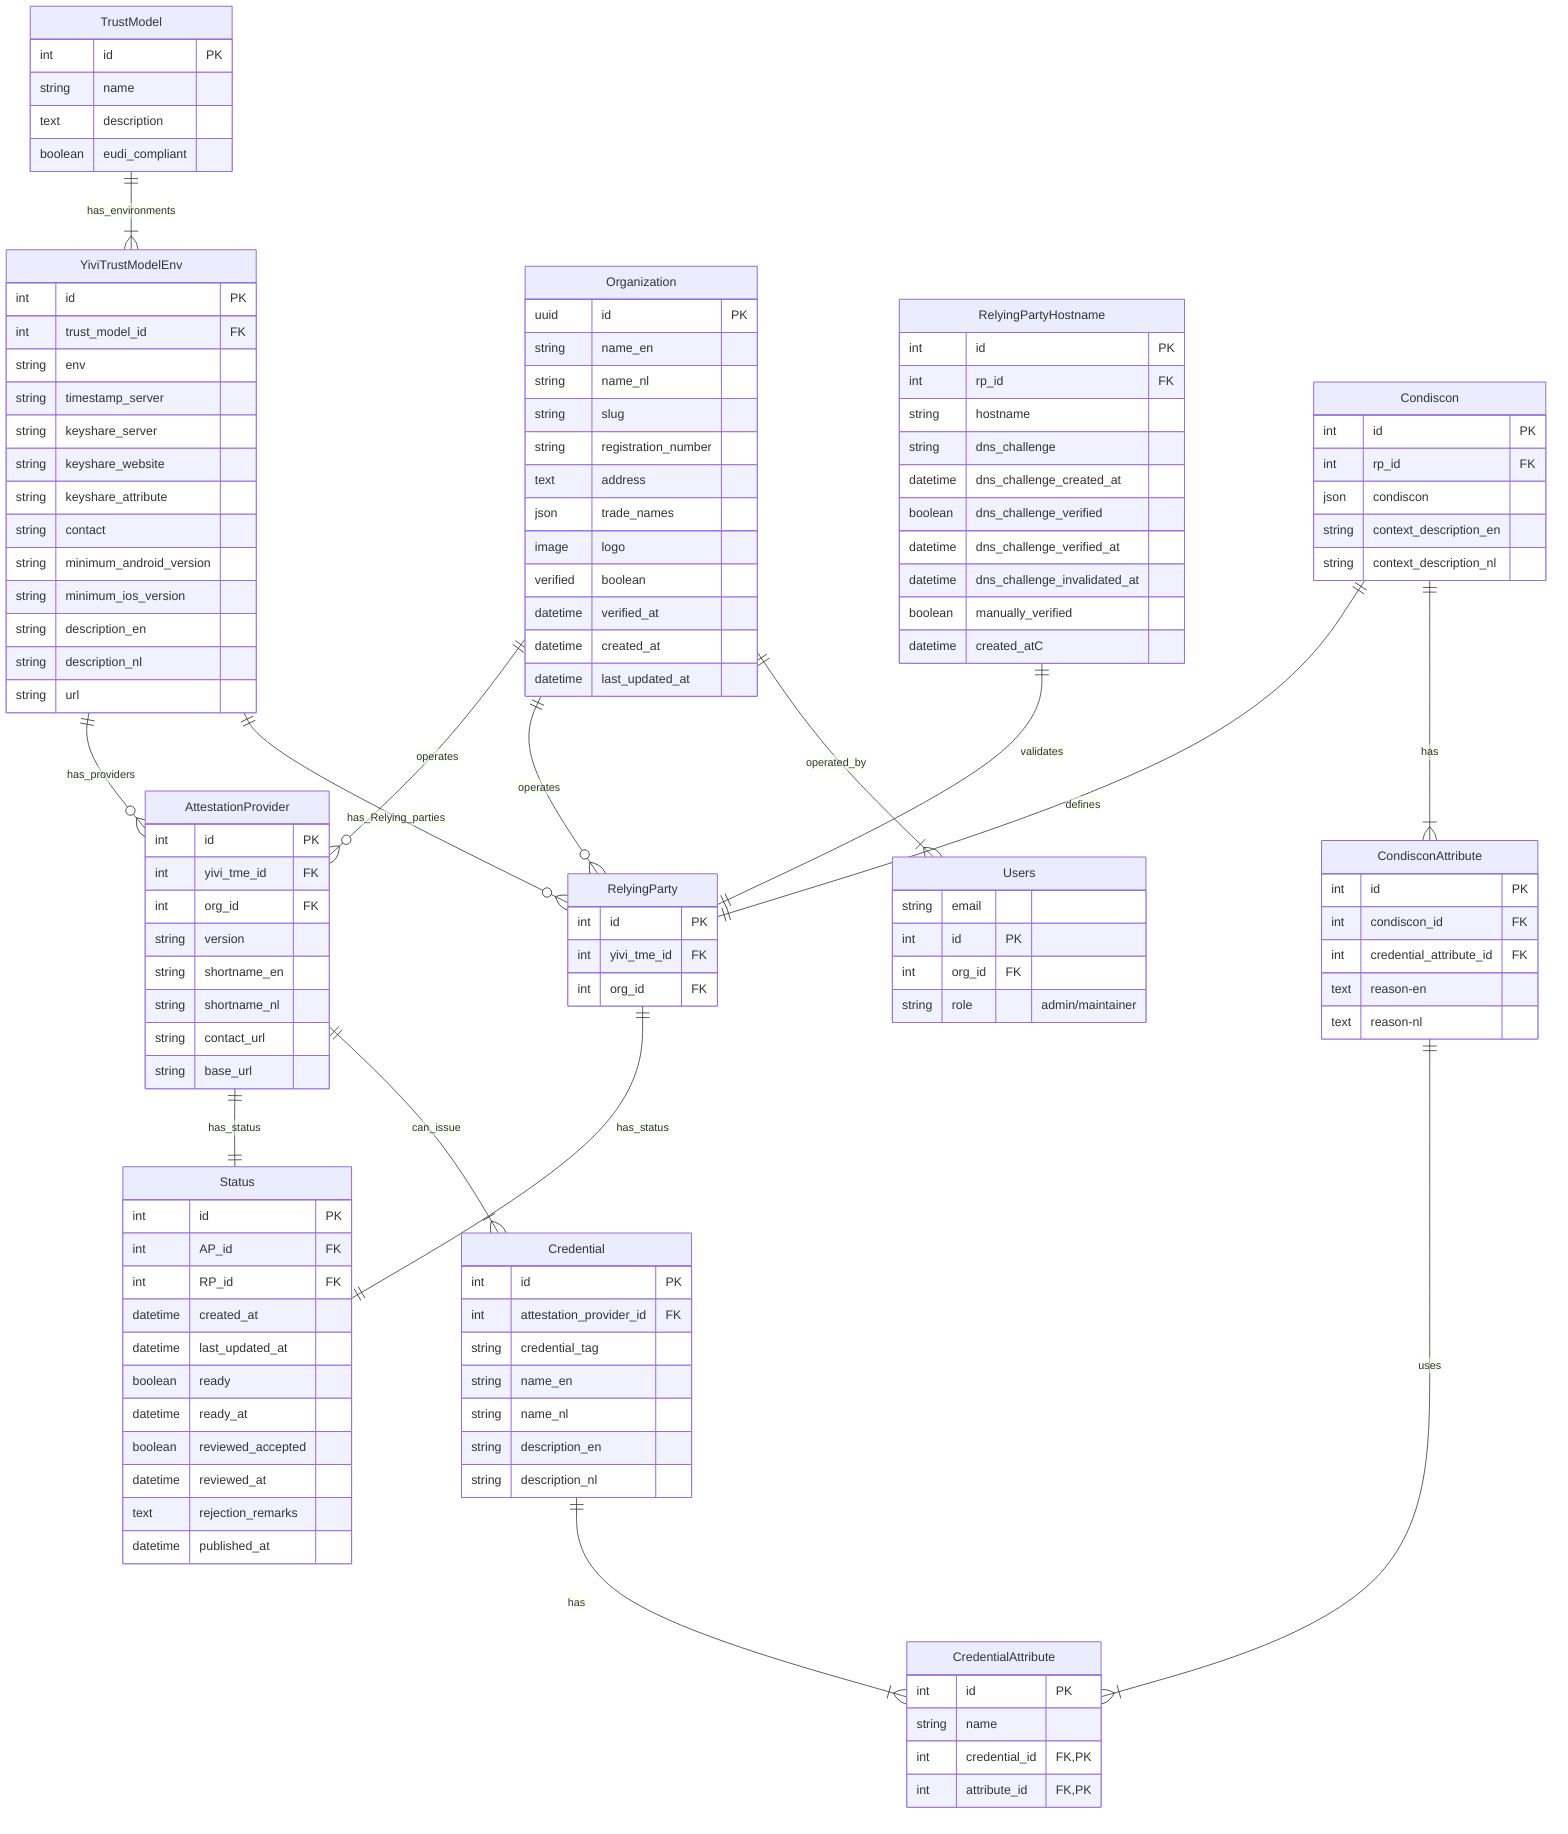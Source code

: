 erDiagram
    TrustModel ||--|{ YiviTrustModelEnv : "has_environments"
    YiviTrustModelEnv ||--o{ AttestationProvider : "has_providers"
    YiviTrustModelEnv ||--o{ RelyingParty : "has_Relying_parties"
    
    Organization ||--o{ AttestationProvider : "operates"
    Organization ||--o{ RelyingParty : "operates"
    Organization ||--|{ Users : "operated_by"
    
    AttestationProvider ||--|| Status : "has_status"
    RelyingParty ||--|| Status : "has_status"
    %% StatusAP ||--|| Status: "has_details"
    %% StatusRP ||--|| Status: "has_details"

                           
    RelyingPartyHostname ||--|| RelyingParty : "validates"
    
    Condiscon ||--|| RelyingParty : "defines"
    
    Condiscon ||--|{ CondisconAttribute : "has"
    CondisconAttribute ||--|{ CredentialAttribute : "uses"
    AttestationProvider ||--|{ Credential : "can_issue"
    Credential ||--|{ CredentialAttribute : "has"

    TrustModel {
        int id PK
        string name 
        text description
        boolean eudi_compliant
    }

    YiviTrustModelEnv {
        int id PK
        int trust_model_id FK
        string env
        string timestamp_server
        string keyshare_server
        string keyshare_website
        string keyshare_attribute
        string contact
        string minimum_android_version
        string minimum_ios_version
        string description_en
        string description_nl
        string url
    }
    
    AttestationProvider {
        int id PK
        int yivi_tme_id FK
        int org_id FK
        string version
        string shortname_en
        string shortname_nl
        string contact_url
        string base_url
    }

    Credential {
        int id PK
        int attestation_provider_id FK
        string credential_tag
        string name_en
        string name_nl
        string description_en
        string description_nl
    }

    CredentialAttribute {
        int id PK
        string name
        int credential_id FK,PK
        int attribute_id FK,PK
    }

    CondisconAttribute {
        int id PK
        int condiscon_id FK
        int credential_attribute_id FK
        text reason-en
        text reason-nl

    }

    RelyingParty {
        int id PK
        int yivi_tme_id FK
        int org_id FK        
    }

    Status {
        int id PK
        int AP_id FK
        int RP_id FK
        datetime created_at
        datetime last_updated_at
        boolean ready
        datetime ready_at
        boolean reviewed_accepted
        datetime reviewed_at
        text rejection_remarks
        datetime published_at
    }

    %% StatusAP{
    %%     int id
    %%     int ap_id FK
    %%     int status_id FK
    %% }

    %% StatusRP{int id 
    %%          int rp_id FK
    %%          int status_id FK}

    Organization {
        uuid id PK
        string name_en
        string name_nl
        string slug 
        string registration_number
        text address
        json trade_names
        image logo
        verified boolean
        datetime verified_at 
        datetime created_at
        datetime last_updated_at
    }

    Users {
        string email
        int id PK
        int org_id FK
        string role "admin/maintainer"
    }

    RelyingPartyHostname {
        int id PK
        int rp_id FK
        string hostname
        string dns_challenge
        datetime dns_challenge_created_at
        boolean dns_challenge_verified
        datetime dns_challenge_verified_at
        datetime dns_challenge_invalidated_at
        boolean manually_verified
        datetime created_atC
    }

    Condiscon {
        int id PK
        int rp_id FK
        json condiscon
        string context_description_en
        string context_description_nl
    }